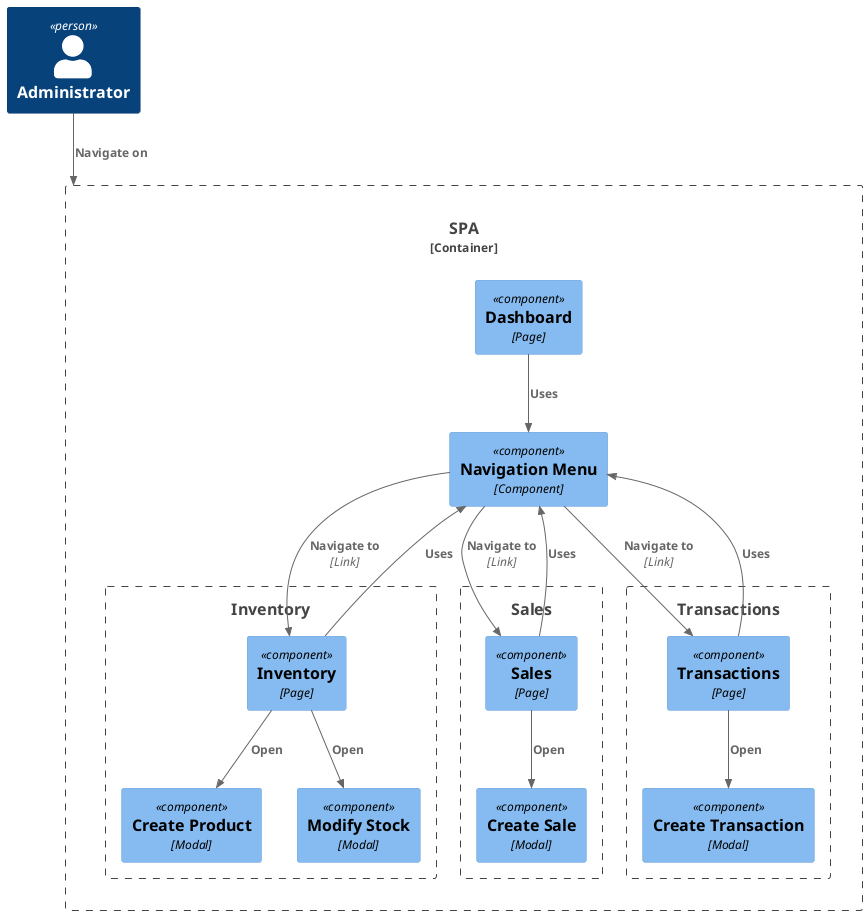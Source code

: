 @startuml SPA Components
!include <C4/C4_Component>

Person(businessAdmin, "Administrator")

Container_Boundary(spa, "SPA", "React") {
  Component(dshPage, "Dashboard", "Page")

  Component(navMenu, "Navigation Menu", "Component")

  Boundary(inventory, "Inventory") {
    Component(inventoryPage, "Inventory", "Page")
    Component(createProductModal, "Create Product", "Modal")
    Component(modifyStockProductModal, "Modify Stock", "Modal")
  }

  Boundary(sales, "Sales") {
    Component(salesPage, "Sales", "Page")
    Component(createSaleModal, "Create Sale", "Modal")
  }

  Boundary(transactions, "Transactions") {
    Component(transactionsPage, "Transactions", "Page")
    Component(createTransactionModal, "Create Transaction", "Modal")
  }
}

Rel(businessAdmin, spa, "Navigate on")
Rel(dshPage, navMenu, "Uses")
Rel(inventoryPage, navMenu, "Uses")
Rel(salesPage, navMenu, "Uses")
Rel(transactionsPage, navMenu, "Uses")
Rel(navMenu, inventoryPage, "Navigate to", "Link")
Rel(navMenu, salesPage, "Navigate to", "Link")
Rel(navMenu, transactionsPage, "Navigate to", "Link")
Rel(inventoryPage, createProductModal, "Open")
Rel(inventoryPage, modifyStockProductModal, "Open")
Rel(salesPage, createSaleModal, "Open")
Rel(transactionsPage, createTransactionModal, "Open")

@enduml
